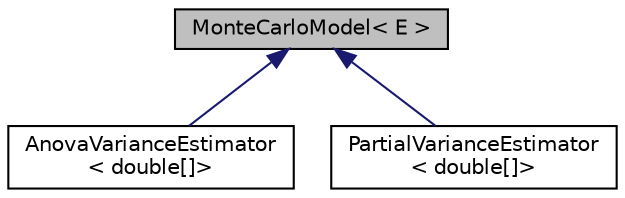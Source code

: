 digraph "MonteCarloModel&lt; E &gt;"
{
 // INTERACTIVE_SVG=YES
  bgcolor="transparent";
  edge [fontname="Helvetica",fontsize="10",labelfontname="Helvetica",labelfontsize="10"];
  node [fontname="Helvetica",fontsize="10",shape=record];
  Node0 [label="MonteCarloModel\< E \>",height=0.2,width=0.4,color="black", fillcolor="grey75", style="filled", fontcolor="black"];
  Node0 -> Node1 [dir="back",color="midnightblue",fontsize="10",style="solid",fontname="Helvetica"];
  Node1 [label="AnovaVarianceEstimator\l\< double[]\>",height=0.2,width=0.4,color="black",URL="$classumontreal_1_1ssj_1_1mcqmctools_1_1anova_1_1AnovaVarianceEstimator.html",tooltip="ANOVA variance estimator. "];
  Node0 -> Node2 [dir="back",color="midnightblue",fontsize="10",style="solid",fontname="Helvetica"];
  Node2 [label="PartialVarianceEstimator\l\< double[]\>",height=0.2,width=0.4,color="black",URL="$classumontreal_1_1ssj_1_1mcqmctools_1_1anova_1_1PartialVarianceEstimator.html",tooltip="Partial variance estimator. "];
}
